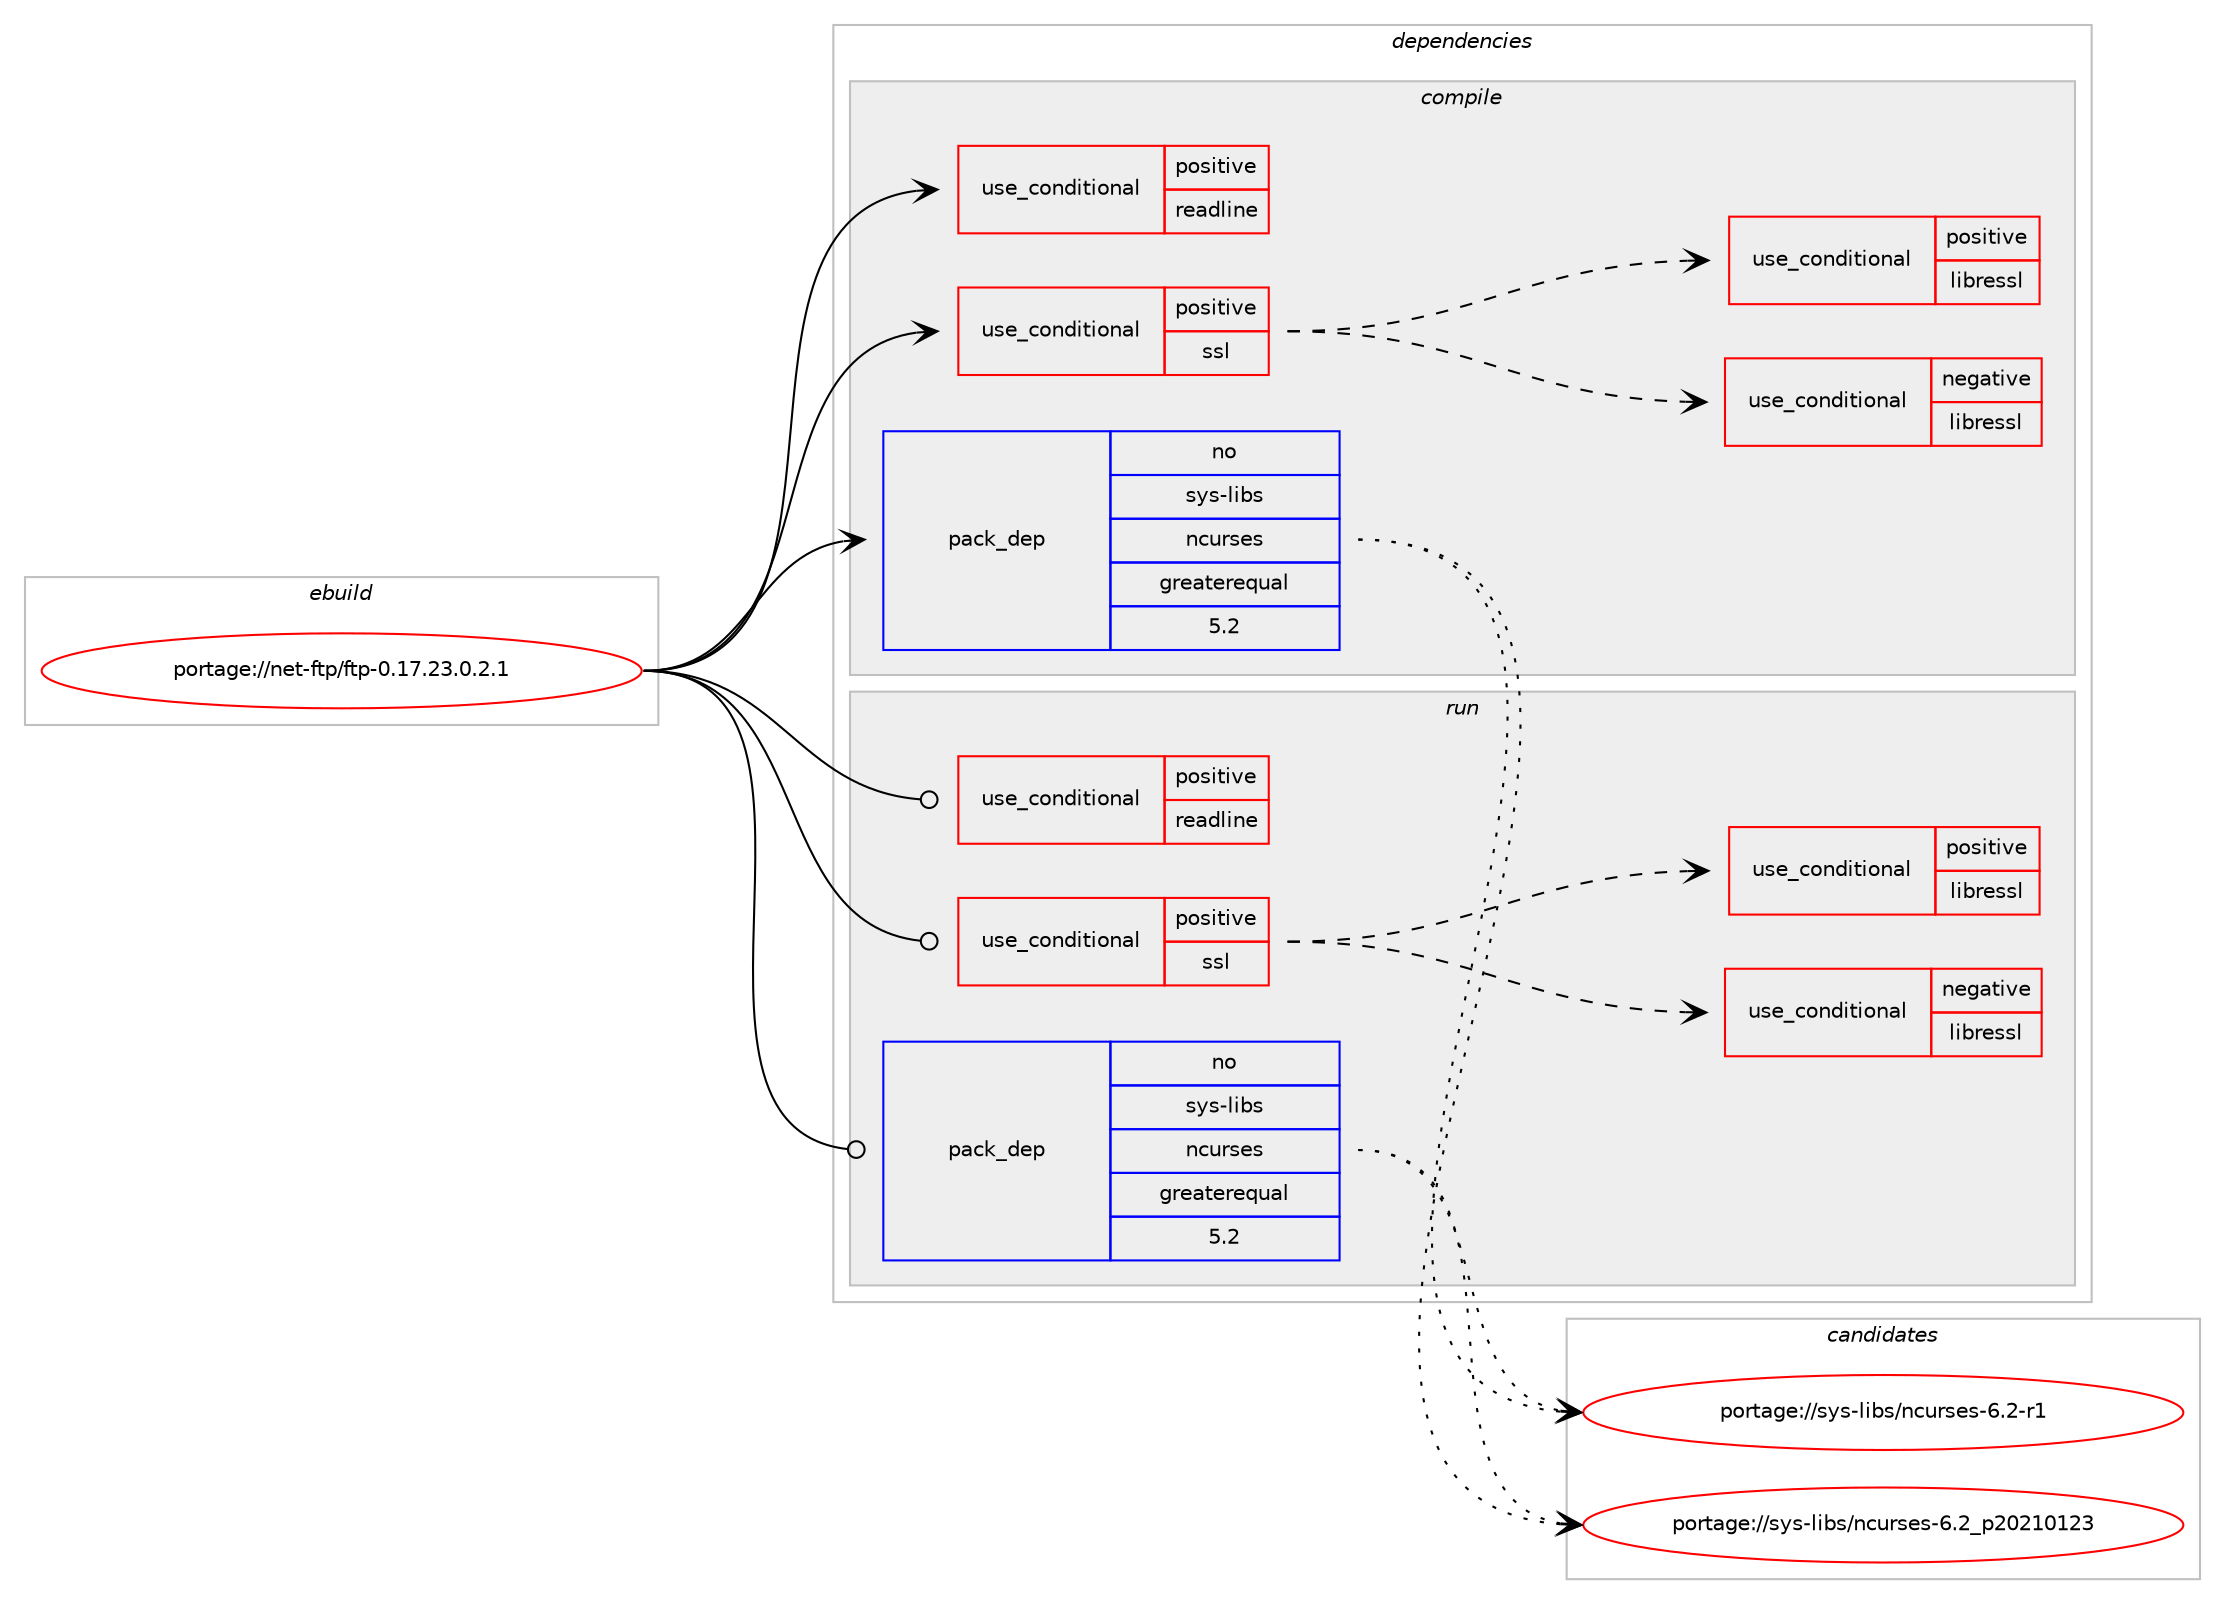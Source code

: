 digraph prolog {

# *************
# Graph options
# *************

newrank=true;
concentrate=true;
compound=true;
graph [rankdir=LR,fontname=Helvetica,fontsize=10,ranksep=1.5];#, ranksep=2.5, nodesep=0.2];
edge  [arrowhead=vee];
node  [fontname=Helvetica,fontsize=10];

# **********
# The ebuild
# **********

subgraph cluster_leftcol {
color=gray;
rank=same;
label=<<i>ebuild</i>>;
id [label="portage://net-ftp/ftp-0.17.23.0.2.1", color=red, width=4, href="../net-ftp/ftp-0.17.23.0.2.1.svg"];
}

# ****************
# The dependencies
# ****************

subgraph cluster_midcol {
color=gray;
label=<<i>dependencies</i>>;
subgraph cluster_compile {
fillcolor="#eeeeee";
style=filled;
label=<<i>compile</i>>;
subgraph cond77 {
dependency166 [label=<<TABLE BORDER="0" CELLBORDER="1" CELLSPACING="0" CELLPADDING="4"><TR><TD ROWSPAN="3" CELLPADDING="10">use_conditional</TD></TR><TR><TD>positive</TD></TR><TR><TD>readline</TD></TR></TABLE>>, shape=none, color=red];
# *** BEGIN UNKNOWN DEPENDENCY TYPE (TODO) ***
# dependency166 -> package_dependency(portage://net-ftp/ftp-0.17.23.0.2.1,install,no,sys-libs,readline,none,[,,],[slot(0),equal],[])
# *** END UNKNOWN DEPENDENCY TYPE (TODO) ***

}
id:e -> dependency166:w [weight=20,style="solid",arrowhead="vee"];
subgraph cond78 {
dependency167 [label=<<TABLE BORDER="0" CELLBORDER="1" CELLSPACING="0" CELLPADDING="4"><TR><TD ROWSPAN="3" CELLPADDING="10">use_conditional</TD></TR><TR><TD>positive</TD></TR><TR><TD>ssl</TD></TR></TABLE>>, shape=none, color=red];
subgraph cond79 {
dependency168 [label=<<TABLE BORDER="0" CELLBORDER="1" CELLSPACING="0" CELLPADDING="4"><TR><TD ROWSPAN="3" CELLPADDING="10">use_conditional</TD></TR><TR><TD>negative</TD></TR><TR><TD>libressl</TD></TR></TABLE>>, shape=none, color=red];
# *** BEGIN UNKNOWN DEPENDENCY TYPE (TODO) ***
# dependency168 -> package_dependency(portage://net-ftp/ftp-0.17.23.0.2.1,install,no,dev-libs,openssl,none,[,,],[slot(0),equal],[])
# *** END UNKNOWN DEPENDENCY TYPE (TODO) ***

}
dependency167:e -> dependency168:w [weight=20,style="dashed",arrowhead="vee"];
subgraph cond80 {
dependency169 [label=<<TABLE BORDER="0" CELLBORDER="1" CELLSPACING="0" CELLPADDING="4"><TR><TD ROWSPAN="3" CELLPADDING="10">use_conditional</TD></TR><TR><TD>positive</TD></TR><TR><TD>libressl</TD></TR></TABLE>>, shape=none, color=red];
# *** BEGIN UNKNOWN DEPENDENCY TYPE (TODO) ***
# dependency169 -> package_dependency(portage://net-ftp/ftp-0.17.23.0.2.1,install,no,dev-libs,libressl,none,[,,],[slot(0),equal],[])
# *** END UNKNOWN DEPENDENCY TYPE (TODO) ***

}
dependency167:e -> dependency169:w [weight=20,style="dashed",arrowhead="vee"];
}
id:e -> dependency167:w [weight=20,style="solid",arrowhead="vee"];
subgraph pack84 {
dependency170 [label=<<TABLE BORDER="0" CELLBORDER="1" CELLSPACING="0" CELLPADDING="4" WIDTH="220"><TR><TD ROWSPAN="6" CELLPADDING="30">pack_dep</TD></TR><TR><TD WIDTH="110">no</TD></TR><TR><TD>sys-libs</TD></TR><TR><TD>ncurses</TD></TR><TR><TD>greaterequal</TD></TR><TR><TD>5.2</TD></TR></TABLE>>, shape=none, color=blue];
}
id:e -> dependency170:w [weight=20,style="solid",arrowhead="vee"];
}
subgraph cluster_compileandrun {
fillcolor="#eeeeee";
style=filled;
label=<<i>compile and run</i>>;
}
subgraph cluster_run {
fillcolor="#eeeeee";
style=filled;
label=<<i>run</i>>;
subgraph cond81 {
dependency171 [label=<<TABLE BORDER="0" CELLBORDER="1" CELLSPACING="0" CELLPADDING="4"><TR><TD ROWSPAN="3" CELLPADDING="10">use_conditional</TD></TR><TR><TD>positive</TD></TR><TR><TD>readline</TD></TR></TABLE>>, shape=none, color=red];
# *** BEGIN UNKNOWN DEPENDENCY TYPE (TODO) ***
# dependency171 -> package_dependency(portage://net-ftp/ftp-0.17.23.0.2.1,run,no,sys-libs,readline,none,[,,],[slot(0),equal],[])
# *** END UNKNOWN DEPENDENCY TYPE (TODO) ***

}
id:e -> dependency171:w [weight=20,style="solid",arrowhead="odot"];
subgraph cond82 {
dependency172 [label=<<TABLE BORDER="0" CELLBORDER="1" CELLSPACING="0" CELLPADDING="4"><TR><TD ROWSPAN="3" CELLPADDING="10">use_conditional</TD></TR><TR><TD>positive</TD></TR><TR><TD>ssl</TD></TR></TABLE>>, shape=none, color=red];
subgraph cond83 {
dependency173 [label=<<TABLE BORDER="0" CELLBORDER="1" CELLSPACING="0" CELLPADDING="4"><TR><TD ROWSPAN="3" CELLPADDING="10">use_conditional</TD></TR><TR><TD>negative</TD></TR><TR><TD>libressl</TD></TR></TABLE>>, shape=none, color=red];
# *** BEGIN UNKNOWN DEPENDENCY TYPE (TODO) ***
# dependency173 -> package_dependency(portage://net-ftp/ftp-0.17.23.0.2.1,run,no,dev-libs,openssl,none,[,,],[slot(0),equal],[])
# *** END UNKNOWN DEPENDENCY TYPE (TODO) ***

}
dependency172:e -> dependency173:w [weight=20,style="dashed",arrowhead="vee"];
subgraph cond84 {
dependency174 [label=<<TABLE BORDER="0" CELLBORDER="1" CELLSPACING="0" CELLPADDING="4"><TR><TD ROWSPAN="3" CELLPADDING="10">use_conditional</TD></TR><TR><TD>positive</TD></TR><TR><TD>libressl</TD></TR></TABLE>>, shape=none, color=red];
# *** BEGIN UNKNOWN DEPENDENCY TYPE (TODO) ***
# dependency174 -> package_dependency(portage://net-ftp/ftp-0.17.23.0.2.1,run,no,dev-libs,libressl,none,[,,],[slot(0),equal],[])
# *** END UNKNOWN DEPENDENCY TYPE (TODO) ***

}
dependency172:e -> dependency174:w [weight=20,style="dashed",arrowhead="vee"];
}
id:e -> dependency172:w [weight=20,style="solid",arrowhead="odot"];
subgraph pack85 {
dependency175 [label=<<TABLE BORDER="0" CELLBORDER="1" CELLSPACING="0" CELLPADDING="4" WIDTH="220"><TR><TD ROWSPAN="6" CELLPADDING="30">pack_dep</TD></TR><TR><TD WIDTH="110">no</TD></TR><TR><TD>sys-libs</TD></TR><TR><TD>ncurses</TD></TR><TR><TD>greaterequal</TD></TR><TR><TD>5.2</TD></TR></TABLE>>, shape=none, color=blue];
}
id:e -> dependency175:w [weight=20,style="solid",arrowhead="odot"];
}
}

# **************
# The candidates
# **************

subgraph cluster_choices {
rank=same;
color=gray;
label=<<i>candidates</i>>;

subgraph choice84 {
color=black;
nodesep=1;
choice11512111545108105981154711099117114115101115455446504511449 [label="portage://sys-libs/ncurses-6.2-r1", color=red, width=4,href="../sys-libs/ncurses-6.2-r1.svg"];
choice1151211154510810598115471109911711411510111545544650951125048504948495051 [label="portage://sys-libs/ncurses-6.2_p20210123", color=red, width=4,href="../sys-libs/ncurses-6.2_p20210123.svg"];
dependency170:e -> choice11512111545108105981154711099117114115101115455446504511449:w [style=dotted,weight="100"];
dependency170:e -> choice1151211154510810598115471109911711411510111545544650951125048504948495051:w [style=dotted,weight="100"];
}
subgraph choice85 {
color=black;
nodesep=1;
choice11512111545108105981154711099117114115101115455446504511449 [label="portage://sys-libs/ncurses-6.2-r1", color=red, width=4,href="../sys-libs/ncurses-6.2-r1.svg"];
choice1151211154510810598115471109911711411510111545544650951125048504948495051 [label="portage://sys-libs/ncurses-6.2_p20210123", color=red, width=4,href="../sys-libs/ncurses-6.2_p20210123.svg"];
dependency175:e -> choice11512111545108105981154711099117114115101115455446504511449:w [style=dotted,weight="100"];
dependency175:e -> choice1151211154510810598115471109911711411510111545544650951125048504948495051:w [style=dotted,weight="100"];
}
}

}
